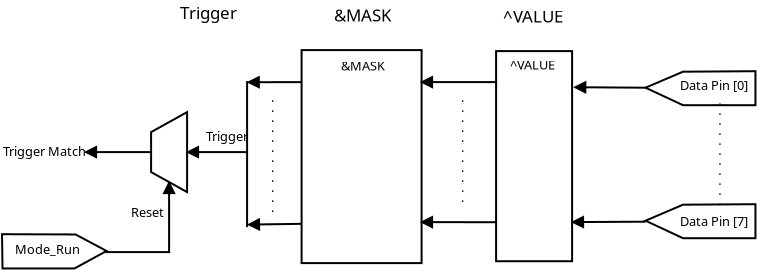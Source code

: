 <?xml version="1.0" encoding="UTF-8"?>
<dia:diagram xmlns:dia="http://www.lysator.liu.se/~alla/dia/">
  <dia:layer name="Background" visible="true" active="true">
    <dia:object type="Standard - Box" version="0" id="O0">
      <dia:attribute name="obj_pos">
        <dia:point val="21.025,10.4"/>
      </dia:attribute>
      <dia:attribute name="obj_bb">
        <dia:rectangle val="20.975,10.35;27.075,21.1"/>
      </dia:attribute>
      <dia:attribute name="elem_corner">
        <dia:point val="21.025,10.4"/>
      </dia:attribute>
      <dia:attribute name="elem_width">
        <dia:real val="6"/>
      </dia:attribute>
      <dia:attribute name="elem_height">
        <dia:real val="10.65"/>
      </dia:attribute>
      <dia:attribute name="show_background">
        <dia:boolean val="true"/>
      </dia:attribute>
    </dia:object>
    <dia:object type="Standard - Box" version="0" id="O1">
      <dia:attribute name="obj_pos">
        <dia:point val="30.75,10.45"/>
      </dia:attribute>
      <dia:attribute name="obj_bb">
        <dia:rectangle val="30.7,10.4;34.6,21.006"/>
      </dia:attribute>
      <dia:attribute name="elem_corner">
        <dia:point val="30.75,10.45"/>
      </dia:attribute>
      <dia:attribute name="elem_width">
        <dia:real val="3.8"/>
      </dia:attribute>
      <dia:attribute name="elem_height">
        <dia:real val="10.506"/>
      </dia:attribute>
      <dia:attribute name="show_background">
        <dia:boolean val="true"/>
      </dia:attribute>
    </dia:object>
    <dia:object type="Standard - Polygon" version="0" id="O2">
      <dia:attribute name="obj_pos">
        <dia:point val="13.5,14.5"/>
      </dia:attribute>
      <dia:attribute name="obj_bb">
        <dia:rectangle val="13.45,13.415;15.35,17.585"/>
      </dia:attribute>
      <dia:attribute name="poly_points">
        <dia:point val="13.5,14.5"/>
        <dia:point val="15.3,13.5"/>
        <dia:point val="15.3,17.5"/>
        <dia:point val="13.5,16.5"/>
      </dia:attribute>
      <dia:attribute name="line_width">
        <dia:real val="0.1"/>
      </dia:attribute>
      <dia:attribute name="show_background">
        <dia:boolean val="true"/>
      </dia:attribute>
    </dia:object>
    <dia:object type="Standard - Text" version="1" id="O3">
      <dia:attribute name="obj_pos">
        <dia:point val="23,11.425"/>
      </dia:attribute>
      <dia:attribute name="obj_bb">
        <dia:rectangle val="23,10.785;25.045,11.557"/>
      </dia:attribute>
      <dia:attribute name="text">
        <dia:composite type="text">
          <dia:attribute name="string">
            <dia:string>#&amp;MASK#</dia:string>
          </dia:attribute>
          <dia:attribute name="font">
            <dia:font family="sans" style="0" name="Helvetica"/>
          </dia:attribute>
          <dia:attribute name="height">
            <dia:real val="0.8"/>
          </dia:attribute>
          <dia:attribute name="pos">
            <dia:point val="23,11.425"/>
          </dia:attribute>
          <dia:attribute name="color">
            <dia:color val="#000000"/>
          </dia:attribute>
          <dia:attribute name="alignment">
            <dia:enum val="0"/>
          </dia:attribute>
        </dia:composite>
      </dia:attribute>
      <dia:attribute name="valign">
        <dia:enum val="3"/>
      </dia:attribute>
    </dia:object>
    <dia:object type="Standard - Text" version="1" id="O4">
      <dia:attribute name="obj_pos">
        <dia:point val="31.45,11.375"/>
      </dia:attribute>
      <dia:attribute name="obj_bb">
        <dia:rectangle val="31.45,10.735;33.78,11.508"/>
      </dia:attribute>
      <dia:attribute name="text">
        <dia:composite type="text">
          <dia:attribute name="string">
            <dia:string>#^VALUE#</dia:string>
          </dia:attribute>
          <dia:attribute name="font">
            <dia:font family="sans" style="0" name="Helvetica"/>
          </dia:attribute>
          <dia:attribute name="height">
            <dia:real val="0.8"/>
          </dia:attribute>
          <dia:attribute name="pos">
            <dia:point val="31.45,11.375"/>
          </dia:attribute>
          <dia:attribute name="color">
            <dia:color val="#000000"/>
          </dia:attribute>
          <dia:attribute name="alignment">
            <dia:enum val="0"/>
          </dia:attribute>
        </dia:composite>
      </dia:attribute>
      <dia:attribute name="valign">
        <dia:enum val="3"/>
      </dia:attribute>
    </dia:object>
    <dia:object type="Standard - Text" version="1" id="O5">
      <dia:attribute name="obj_pos">
        <dia:point val="31.095,9.02"/>
      </dia:attribute>
      <dia:attribute name="obj_bb">
        <dia:rectangle val="31.095,8.172;34.178,9.195"/>
      </dia:attribute>
      <dia:attribute name="text">
        <dia:composite type="text">
          <dia:attribute name="string">
            <dia:string>#^VALUE#</dia:string>
          </dia:attribute>
          <dia:attribute name="font">
            <dia:font family="sans" style="0" name="Helvetica"/>
          </dia:attribute>
          <dia:attribute name="height">
            <dia:real val="1.058"/>
          </dia:attribute>
          <dia:attribute name="pos">
            <dia:point val="31.095,9.02"/>
          </dia:attribute>
          <dia:attribute name="color">
            <dia:color val="#000000"/>
          </dia:attribute>
          <dia:attribute name="alignment">
            <dia:enum val="0"/>
          </dia:attribute>
        </dia:composite>
      </dia:attribute>
      <dia:attribute name="valign">
        <dia:enum val="3"/>
      </dia:attribute>
    </dia:object>
    <dia:object type="Standard - Text" version="1" id="O6">
      <dia:attribute name="obj_pos">
        <dia:point val="22.645,8.97"/>
      </dia:attribute>
      <dia:attribute name="obj_bb">
        <dia:rectangle val="22.645,8.123;25.345,9.145"/>
      </dia:attribute>
      <dia:attribute name="text">
        <dia:composite type="text">
          <dia:attribute name="string">
            <dia:string>#&amp;MASK#</dia:string>
          </dia:attribute>
          <dia:attribute name="font">
            <dia:font family="sans" style="0" name="Helvetica"/>
          </dia:attribute>
          <dia:attribute name="height">
            <dia:real val="1.058"/>
          </dia:attribute>
          <dia:attribute name="pos">
            <dia:point val="22.645,8.97"/>
          </dia:attribute>
          <dia:attribute name="color">
            <dia:color val="#000000"/>
          </dia:attribute>
          <dia:attribute name="alignment">
            <dia:enum val="0"/>
          </dia:attribute>
        </dia:composite>
      </dia:attribute>
      <dia:attribute name="valign">
        <dia:enum val="3"/>
      </dia:attribute>
    </dia:object>
    <dia:group>
      <dia:object type="Standard - Polygon" version="0" id="O7">
        <dia:attribute name="obj_pos">
          <dia:point val="43.718,18.105"/>
        </dia:attribute>
        <dia:attribute name="obj_bb">
          <dia:rectangle val="38.095,18.055;43.768,19.855"/>
        </dia:attribute>
        <dia:attribute name="poly_points">
          <dia:point val="43.718,18.105"/>
          <dia:point val="40.093,18.13"/>
          <dia:point val="38.218,18.93"/>
          <dia:point val="40.093,19.805"/>
          <dia:point val="43.718,19.805"/>
        </dia:attribute>
        <dia:attribute name="show_background">
          <dia:boolean val="true"/>
        </dia:attribute>
      </dia:object>
      <dia:object type="Standard - Text" version="1" id="O8">
        <dia:attribute name="obj_pos">
          <dia:point val="39.945,19.195"/>
        </dia:attribute>
        <dia:attribute name="obj_bb">
          <dia:rectangle val="39.945,18.555;43.362,19.328"/>
        </dia:attribute>
        <dia:attribute name="text">
          <dia:composite type="text">
            <dia:attribute name="string">
              <dia:string>#Data Pin [7]#</dia:string>
            </dia:attribute>
            <dia:attribute name="font">
              <dia:font family="sans" style="0" name="Helvetica"/>
            </dia:attribute>
            <dia:attribute name="height">
              <dia:real val="0.8"/>
            </dia:attribute>
            <dia:attribute name="pos">
              <dia:point val="39.945,19.195"/>
            </dia:attribute>
            <dia:attribute name="color">
              <dia:color val="#000000"/>
            </dia:attribute>
            <dia:attribute name="alignment">
              <dia:enum val="0"/>
            </dia:attribute>
          </dia:composite>
        </dia:attribute>
        <dia:attribute name="valign">
          <dia:enum val="3"/>
        </dia:attribute>
      </dia:object>
    </dia:group>
    <dia:group>
      <dia:object type="Standard - Polygon" version="0" id="O9">
        <dia:attribute name="obj_pos">
          <dia:point val="43.718,11.455"/>
        </dia:attribute>
        <dia:attribute name="obj_bb">
          <dia:rectangle val="38.095,11.405;43.768,13.205"/>
        </dia:attribute>
        <dia:attribute name="poly_points">
          <dia:point val="43.718,11.455"/>
          <dia:point val="40.093,11.48"/>
          <dia:point val="38.218,12.28"/>
          <dia:point val="40.093,13.155"/>
          <dia:point val="43.718,13.155"/>
        </dia:attribute>
        <dia:attribute name="show_background">
          <dia:boolean val="true"/>
        </dia:attribute>
      </dia:object>
      <dia:object type="Standard - Text" version="1" id="O10">
        <dia:attribute name="obj_pos">
          <dia:point val="39.95,12.4"/>
        </dia:attribute>
        <dia:attribute name="obj_bb">
          <dia:rectangle val="39.95,11.76;43.367,12.533"/>
        </dia:attribute>
        <dia:attribute name="text">
          <dia:composite type="text">
            <dia:attribute name="string">
              <dia:string>#Data Pin [0]#</dia:string>
            </dia:attribute>
            <dia:attribute name="font">
              <dia:font family="sans" style="0" name="Helvetica"/>
            </dia:attribute>
            <dia:attribute name="height">
              <dia:real val="0.8"/>
            </dia:attribute>
            <dia:attribute name="pos">
              <dia:point val="39.95,12.4"/>
            </dia:attribute>
            <dia:attribute name="color">
              <dia:color val="#000000"/>
            </dia:attribute>
            <dia:attribute name="alignment">
              <dia:enum val="0"/>
            </dia:attribute>
          </dia:composite>
        </dia:attribute>
        <dia:attribute name="valign">
          <dia:enum val="3"/>
        </dia:attribute>
      </dia:object>
    </dia:group>
    <dia:group>
      <dia:object type="Standard - Polygon" version="0" id="O11">
        <dia:attribute name="obj_pos">
          <dia:point val="6.046,19.605"/>
        </dia:attribute>
        <dia:attribute name="obj_bb">
          <dia:rectangle val="5.995,19.555;11.376,21.368"/>
        </dia:attribute>
        <dia:attribute name="poly_points">
          <dia:point val="6.046,19.605"/>
          <dia:point val="9.721,19.618"/>
          <dia:point val="11.271,20.443"/>
          <dia:point val="9.671,21.318"/>
          <dia:point val="6.071,21.318"/>
        </dia:attribute>
        <dia:attribute name="show_background">
          <dia:boolean val="true"/>
        </dia:attribute>
      </dia:object>
      <dia:object type="Standard - Text" version="1" id="O12">
        <dia:attribute name="obj_pos">
          <dia:point val="6.7,20.6"/>
        </dia:attribute>
        <dia:attribute name="obj_bb">
          <dia:rectangle val="6.7,19.96;9.695,20.733"/>
        </dia:attribute>
        <dia:attribute name="text">
          <dia:composite type="text">
            <dia:attribute name="string">
              <dia:string>#Mode_Run#</dia:string>
            </dia:attribute>
            <dia:attribute name="font">
              <dia:font family="sans" style="0" name="Helvetica"/>
            </dia:attribute>
            <dia:attribute name="height">
              <dia:real val="0.8"/>
            </dia:attribute>
            <dia:attribute name="pos">
              <dia:point val="6.7,20.6"/>
            </dia:attribute>
            <dia:attribute name="color">
              <dia:color val="#000000"/>
            </dia:attribute>
            <dia:attribute name="alignment">
              <dia:enum val="0"/>
            </dia:attribute>
          </dia:composite>
        </dia:attribute>
        <dia:attribute name="valign">
          <dia:enum val="3"/>
        </dia:attribute>
      </dia:object>
    </dia:group>
    <dia:object type="Standard - ZigZagLine" version="1" id="O13">
      <dia:attribute name="obj_pos">
        <dia:point val="11.271,20.443"/>
      </dia:attribute>
      <dia:attribute name="obj_bb">
        <dia:rectangle val="11.221,16.888;14.731,20.55"/>
      </dia:attribute>
      <dia:attribute name="orth_points">
        <dia:point val="11.271,20.443"/>
        <dia:point val="11.271,20.5"/>
        <dia:point val="14.4,20.5"/>
        <dia:point val="14.4,17"/>
      </dia:attribute>
      <dia:attribute name="orth_orient">
        <dia:enum val="1"/>
        <dia:enum val="0"/>
        <dia:enum val="1"/>
      </dia:attribute>
      <dia:attribute name="autorouting">
        <dia:boolean val="false"/>
      </dia:attribute>
      <dia:attribute name="end_arrow">
        <dia:enum val="3"/>
      </dia:attribute>
      <dia:attribute name="end_arrow_length">
        <dia:real val="0.5"/>
      </dia:attribute>
      <dia:attribute name="end_arrow_width">
        <dia:real val="0.5"/>
      </dia:attribute>
      <dia:connections>
        <dia:connection handle="0" to="O11" connection="4"/>
        <dia:connection handle="1" to="O2" connection="5"/>
      </dia:connections>
    </dia:object>
    <dia:object type="Standard - Text" version="1" id="O14">
      <dia:attribute name="obj_pos">
        <dia:point val="6.1,15.7"/>
      </dia:attribute>
      <dia:attribute name="obj_bb">
        <dia:rectangle val="6.1,15.06;10.025,15.832"/>
      </dia:attribute>
      <dia:attribute name="text">
        <dia:composite type="text">
          <dia:attribute name="string">
            <dia:string>#Trigger Match#</dia:string>
          </dia:attribute>
          <dia:attribute name="font">
            <dia:font family="sans" style="0" name="Helvetica"/>
          </dia:attribute>
          <dia:attribute name="height">
            <dia:real val="0.8"/>
          </dia:attribute>
          <dia:attribute name="pos">
            <dia:point val="6.1,15.7"/>
          </dia:attribute>
          <dia:attribute name="color">
            <dia:color val="#000000"/>
          </dia:attribute>
          <dia:attribute name="alignment">
            <dia:enum val="0"/>
          </dia:attribute>
        </dia:composite>
      </dia:attribute>
      <dia:attribute name="valign">
        <dia:enum val="3"/>
      </dia:attribute>
    </dia:object>
    <dia:object type="Standard - Line" version="0" id="O15">
      <dia:attribute name="obj_pos">
        <dia:point val="13.5,15.5"/>
      </dia:attribute>
      <dia:attribute name="obj_bb">
        <dia:rectangle val="10.088,15.169;13.55,15.831"/>
      </dia:attribute>
      <dia:attribute name="conn_endpoints">
        <dia:point val="13.5,15.5"/>
        <dia:point val="10.2,15.5"/>
      </dia:attribute>
      <dia:attribute name="numcp">
        <dia:int val="1"/>
      </dia:attribute>
      <dia:attribute name="end_arrow">
        <dia:enum val="3"/>
      </dia:attribute>
      <dia:attribute name="end_arrow_length">
        <dia:real val="0.5"/>
      </dia:attribute>
      <dia:attribute name="end_arrow_width">
        <dia:real val="0.5"/>
      </dia:attribute>
      <dia:connections>
        <dia:connection handle="0" to="O2" connection="7"/>
      </dia:connections>
    </dia:object>
    <dia:object type="Standard - Line" version="0" id="O16">
      <dia:attribute name="obj_pos">
        <dia:point val="18.3,15.5"/>
      </dia:attribute>
      <dia:attribute name="obj_bb">
        <dia:rectangle val="15.188,15.169;18.35,15.831"/>
      </dia:attribute>
      <dia:attribute name="conn_endpoints">
        <dia:point val="18.3,15.5"/>
        <dia:point val="15.3,15.5"/>
      </dia:attribute>
      <dia:attribute name="numcp">
        <dia:int val="1"/>
      </dia:attribute>
      <dia:attribute name="end_arrow">
        <dia:enum val="3"/>
      </dia:attribute>
      <dia:attribute name="end_arrow_length">
        <dia:real val="0.5"/>
      </dia:attribute>
      <dia:attribute name="end_arrow_width">
        <dia:real val="0.5"/>
      </dia:attribute>
      <dia:connections>
        <dia:connection handle="1" to="O2" connection="3"/>
      </dia:connections>
    </dia:object>
    <dia:object type="Standard - Text" version="1" id="O17">
      <dia:attribute name="obj_pos">
        <dia:point val="16.25,14.95"/>
      </dia:attribute>
      <dia:attribute name="obj_bb">
        <dia:rectangle val="16.25,14.31;18.28,15.082"/>
      </dia:attribute>
      <dia:attribute name="text">
        <dia:composite type="text">
          <dia:attribute name="string">
            <dia:string>#Trigger#</dia:string>
          </dia:attribute>
          <dia:attribute name="font">
            <dia:font family="sans" style="0" name="Helvetica"/>
          </dia:attribute>
          <dia:attribute name="height">
            <dia:real val="0.8"/>
          </dia:attribute>
          <dia:attribute name="pos">
            <dia:point val="16.25,14.95"/>
          </dia:attribute>
          <dia:attribute name="color">
            <dia:color val="#000000"/>
          </dia:attribute>
          <dia:attribute name="alignment">
            <dia:enum val="0"/>
          </dia:attribute>
        </dia:composite>
      </dia:attribute>
      <dia:attribute name="valign">
        <dia:enum val="3"/>
      </dia:attribute>
    </dia:object>
    <dia:object type="Standard - Text" version="1" id="O18">
      <dia:attribute name="obj_pos">
        <dia:point val="12.5,18.75"/>
      </dia:attribute>
      <dia:attribute name="obj_bb">
        <dia:rectangle val="12.5,18.11;14.072,18.883"/>
      </dia:attribute>
      <dia:attribute name="text">
        <dia:composite type="text">
          <dia:attribute name="string">
            <dia:string>#Reset#</dia:string>
          </dia:attribute>
          <dia:attribute name="font">
            <dia:font family="sans" style="0" name="Helvetica"/>
          </dia:attribute>
          <dia:attribute name="height">
            <dia:real val="0.8"/>
          </dia:attribute>
          <dia:attribute name="pos">
            <dia:point val="12.5,18.75"/>
          </dia:attribute>
          <dia:attribute name="color">
            <dia:color val="#000000"/>
          </dia:attribute>
          <dia:attribute name="alignment">
            <dia:enum val="0"/>
          </dia:attribute>
        </dia:composite>
      </dia:attribute>
      <dia:attribute name="valign">
        <dia:enum val="3"/>
      </dia:attribute>
    </dia:object>
    <dia:object type="Standard - Text" version="1" id="O19">
      <dia:attribute name="obj_pos">
        <dia:point val="14.95,8.85"/>
      </dia:attribute>
      <dia:attribute name="obj_bb">
        <dia:rectangle val="14.95,8.002;17.628,9.025"/>
      </dia:attribute>
      <dia:attribute name="text">
        <dia:composite type="text">
          <dia:attribute name="string">
            <dia:string>#Trigger#</dia:string>
          </dia:attribute>
          <dia:attribute name="font">
            <dia:font family="sans" style="0" name="Helvetica"/>
          </dia:attribute>
          <dia:attribute name="height">
            <dia:real val="1.058"/>
          </dia:attribute>
          <dia:attribute name="pos">
            <dia:point val="14.95,8.85"/>
          </dia:attribute>
          <dia:attribute name="color">
            <dia:color val="#000000"/>
          </dia:attribute>
          <dia:attribute name="alignment">
            <dia:enum val="0"/>
          </dia:attribute>
        </dia:composite>
      </dia:attribute>
      <dia:attribute name="valign">
        <dia:enum val="3"/>
      </dia:attribute>
    </dia:object>
    <dia:object type="Standard - Line" version="0" id="O20">
      <dia:attribute name="obj_pos">
        <dia:point val="21.021,19.086"/>
      </dia:attribute>
      <dia:attribute name="obj_bb">
        <dia:rectangle val="18.238,18.786;21.071,19.448"/>
      </dia:attribute>
      <dia:attribute name="conn_endpoints">
        <dia:point val="21.021,19.086"/>
        <dia:point val="18.35,19.125"/>
      </dia:attribute>
      <dia:attribute name="numcp">
        <dia:int val="1"/>
      </dia:attribute>
      <dia:attribute name="end_arrow">
        <dia:enum val="3"/>
      </dia:attribute>
      <dia:attribute name="end_arrow_length">
        <dia:real val="0.5"/>
      </dia:attribute>
      <dia:attribute name="end_arrow_width">
        <dia:real val="0.5"/>
      </dia:attribute>
    </dia:object>
    <dia:object type="Standard - Line" version="0" id="O21">
      <dia:attribute name="obj_pos">
        <dia:point val="21,12"/>
      </dia:attribute>
      <dia:attribute name="obj_bb">
        <dia:rectangle val="18.225,11.674;21.05,12.336"/>
      </dia:attribute>
      <dia:attribute name="conn_endpoints">
        <dia:point val="21,12"/>
        <dia:point val="18.337,12.006"/>
      </dia:attribute>
      <dia:attribute name="numcp">
        <dia:int val="1"/>
      </dia:attribute>
      <dia:attribute name="end_arrow">
        <dia:enum val="3"/>
      </dia:attribute>
      <dia:attribute name="end_arrow_length">
        <dia:real val="0.5"/>
      </dia:attribute>
      <dia:attribute name="end_arrow_width">
        <dia:real val="0.5"/>
      </dia:attribute>
    </dia:object>
    <dia:object type="Standard - Line" version="0" id="O22">
      <dia:attribute name="obj_pos">
        <dia:point val="18.3,11.95"/>
      </dia:attribute>
      <dia:attribute name="obj_bb">
        <dia:rectangle val="18.25,11.9;18.35,19.3"/>
      </dia:attribute>
      <dia:attribute name="conn_endpoints">
        <dia:point val="18.3,11.95"/>
        <dia:point val="18.3,19.25"/>
      </dia:attribute>
      <dia:attribute name="numcp">
        <dia:int val="1"/>
      </dia:attribute>
    </dia:object>
    <dia:object type="Standard - Line" version="0" id="O23">
      <dia:attribute name="obj_pos">
        <dia:point val="30.8,12"/>
      </dia:attribute>
      <dia:attribute name="obj_bb">
        <dia:rectangle val="26.888,11.669;30.85,12.331"/>
      </dia:attribute>
      <dia:attribute name="conn_endpoints">
        <dia:point val="30.8,12"/>
        <dia:point val="27,12"/>
      </dia:attribute>
      <dia:attribute name="numcp">
        <dia:int val="1"/>
      </dia:attribute>
      <dia:attribute name="end_arrow">
        <dia:enum val="3"/>
      </dia:attribute>
      <dia:attribute name="end_arrow_length">
        <dia:real val="0.5"/>
      </dia:attribute>
      <dia:attribute name="end_arrow_width">
        <dia:real val="0.5"/>
      </dia:attribute>
    </dia:object>
    <dia:object type="Standard - Line" version="0" id="O24">
      <dia:attribute name="obj_pos">
        <dia:point val="30.737,19.006"/>
      </dia:attribute>
      <dia:attribute name="obj_bb">
        <dia:rectangle val="26.888,18.67;30.787,19.332"/>
      </dia:attribute>
      <dia:attribute name="conn_endpoints">
        <dia:point val="30.737,19.006"/>
        <dia:point val="27,19"/>
      </dia:attribute>
      <dia:attribute name="numcp">
        <dia:int val="1"/>
      </dia:attribute>
      <dia:attribute name="end_arrow">
        <dia:enum val="3"/>
      </dia:attribute>
      <dia:attribute name="end_arrow_length">
        <dia:real val="0.5"/>
      </dia:attribute>
      <dia:attribute name="end_arrow_width">
        <dia:real val="0.5"/>
      </dia:attribute>
    </dia:object>
    <dia:object type="Standard - Line" version="0" id="O25">
      <dia:attribute name="obj_pos">
        <dia:point val="38.218,12.28"/>
      </dia:attribute>
      <dia:attribute name="obj_bb">
        <dia:rectangle val="34.55,11.929;38.268,12.591"/>
      </dia:attribute>
      <dia:attribute name="conn_endpoints">
        <dia:point val="38.218,12.28"/>
        <dia:point val="34.662,12.256"/>
      </dia:attribute>
      <dia:attribute name="numcp">
        <dia:int val="1"/>
      </dia:attribute>
      <dia:attribute name="end_arrow">
        <dia:enum val="3"/>
      </dia:attribute>
      <dia:attribute name="end_arrow_length">
        <dia:real val="0.5"/>
      </dia:attribute>
      <dia:attribute name="end_arrow_width">
        <dia:real val="0.5"/>
      </dia:attribute>
      <dia:connections>
        <dia:connection handle="0" to="O9" connection="4"/>
      </dia:connections>
    </dia:object>
    <dia:object type="Standard - Line" version="0" id="O26">
      <dia:attribute name="obj_pos">
        <dia:point val="38.218,18.98"/>
      </dia:attribute>
      <dia:attribute name="obj_bb">
        <dia:rectangle val="34.438,18.666;38.268,19.328"/>
      </dia:attribute>
      <dia:attribute name="conn_endpoints">
        <dia:point val="38.218,18.98"/>
        <dia:point val="34.55,19"/>
      </dia:attribute>
      <dia:attribute name="numcp">
        <dia:int val="1"/>
      </dia:attribute>
      <dia:attribute name="end_arrow">
        <dia:enum val="3"/>
      </dia:attribute>
      <dia:attribute name="end_arrow_length">
        <dia:real val="0.5"/>
      </dia:attribute>
      <dia:attribute name="end_arrow_width">
        <dia:real val="0.5"/>
      </dia:attribute>
    </dia:object>
    <dia:object type="Standard - Text" version="1" id="O27">
      <dia:attribute name="obj_pos">
        <dia:point val="19.5,13"/>
      </dia:attribute>
      <dia:attribute name="obj_bb">
        <dia:rectangle val="19.5,12.36;19.695,13.932"/>
      </dia:attribute>
      <dia:attribute name="text">
        <dia:composite type="text">
          <dia:attribute name="string">
            <dia:string>#.
#</dia:string>
          </dia:attribute>
          <dia:attribute name="font">
            <dia:font family="sans" style="0" name="Helvetica"/>
          </dia:attribute>
          <dia:attribute name="height">
            <dia:real val="0.8"/>
          </dia:attribute>
          <dia:attribute name="pos">
            <dia:point val="19.5,13"/>
          </dia:attribute>
          <dia:attribute name="color">
            <dia:color val="#000000"/>
          </dia:attribute>
          <dia:attribute name="alignment">
            <dia:enum val="0"/>
          </dia:attribute>
        </dia:composite>
      </dia:attribute>
      <dia:attribute name="valign">
        <dia:enum val="3"/>
      </dia:attribute>
    </dia:object>
    <dia:group>
      <dia:object type="Standard - Text" version="1" id="O28">
        <dia:attribute name="obj_pos">
          <dia:point val="19.5,13.5"/>
        </dia:attribute>
        <dia:attribute name="obj_bb">
          <dia:rectangle val="19.5,12.86;19.695,13.633"/>
        </dia:attribute>
        <dia:attribute name="text">
          <dia:composite type="text">
            <dia:attribute name="string">
              <dia:string>#.#</dia:string>
            </dia:attribute>
            <dia:attribute name="font">
              <dia:font family="sans" style="0" name="Helvetica"/>
            </dia:attribute>
            <dia:attribute name="height">
              <dia:real val="0.8"/>
            </dia:attribute>
            <dia:attribute name="pos">
              <dia:point val="19.5,13.5"/>
            </dia:attribute>
            <dia:attribute name="color">
              <dia:color val="#000000"/>
            </dia:attribute>
            <dia:attribute name="alignment">
              <dia:enum val="0"/>
            </dia:attribute>
          </dia:composite>
        </dia:attribute>
        <dia:attribute name="valign">
          <dia:enum val="3"/>
        </dia:attribute>
      </dia:object>
      <dia:object type="Standard - Text" version="1" id="O29">
        <dia:attribute name="obj_pos">
          <dia:point val="19.5,15"/>
        </dia:attribute>
        <dia:attribute name="obj_bb">
          <dia:rectangle val="19.5,14.36;19.695,15.932"/>
        </dia:attribute>
        <dia:attribute name="text">
          <dia:composite type="text">
            <dia:attribute name="string">
              <dia:string>#.
#</dia:string>
            </dia:attribute>
            <dia:attribute name="font">
              <dia:font family="sans" style="0" name="Helvetica"/>
            </dia:attribute>
            <dia:attribute name="height">
              <dia:real val="0.8"/>
            </dia:attribute>
            <dia:attribute name="pos">
              <dia:point val="19.5,15"/>
            </dia:attribute>
            <dia:attribute name="color">
              <dia:color val="#000000"/>
            </dia:attribute>
            <dia:attribute name="alignment">
              <dia:enum val="0"/>
            </dia:attribute>
          </dia:composite>
        </dia:attribute>
        <dia:attribute name="valign">
          <dia:enum val="3"/>
        </dia:attribute>
      </dia:object>
      <dia:object type="Standard - Text" version="1" id="O30">
        <dia:attribute name="obj_pos">
          <dia:point val="19.5,14"/>
        </dia:attribute>
        <dia:attribute name="obj_bb">
          <dia:rectangle val="19.5,13.36;19.695,14.932"/>
        </dia:attribute>
        <dia:attribute name="text">
          <dia:composite type="text">
            <dia:attribute name="string">
              <dia:string>#.
#</dia:string>
            </dia:attribute>
            <dia:attribute name="font">
              <dia:font family="sans" style="0" name="Helvetica"/>
            </dia:attribute>
            <dia:attribute name="height">
              <dia:real val="0.8"/>
            </dia:attribute>
            <dia:attribute name="pos">
              <dia:point val="19.5,14"/>
            </dia:attribute>
            <dia:attribute name="color">
              <dia:color val="#000000"/>
            </dia:attribute>
            <dia:attribute name="alignment">
              <dia:enum val="0"/>
            </dia:attribute>
          </dia:composite>
        </dia:attribute>
        <dia:attribute name="valign">
          <dia:enum val="3"/>
        </dia:attribute>
      </dia:object>
      <dia:object type="Standard - Text" version="1" id="O31">
        <dia:attribute name="obj_pos">
          <dia:point val="19.5,15.5"/>
        </dia:attribute>
        <dia:attribute name="obj_bb">
          <dia:rectangle val="19.5,14.86;19.695,15.633"/>
        </dia:attribute>
        <dia:attribute name="text">
          <dia:composite type="text">
            <dia:attribute name="string">
              <dia:string>#.#</dia:string>
            </dia:attribute>
            <dia:attribute name="font">
              <dia:font family="sans" style="0" name="Helvetica"/>
            </dia:attribute>
            <dia:attribute name="height">
              <dia:real val="0.8"/>
            </dia:attribute>
            <dia:attribute name="pos">
              <dia:point val="19.5,15.5"/>
            </dia:attribute>
            <dia:attribute name="color">
              <dia:color val="#000000"/>
            </dia:attribute>
            <dia:attribute name="alignment">
              <dia:enum val="0"/>
            </dia:attribute>
          </dia:composite>
        </dia:attribute>
        <dia:attribute name="valign">
          <dia:enum val="3"/>
        </dia:attribute>
      </dia:object>
      <dia:object type="Standard - Text" version="1" id="O32">
        <dia:attribute name="obj_pos">
          <dia:point val="19.5,16"/>
        </dia:attribute>
        <dia:attribute name="obj_bb">
          <dia:rectangle val="19.5,15.36;19.695,16.933"/>
        </dia:attribute>
        <dia:attribute name="text">
          <dia:composite type="text">
            <dia:attribute name="string">
              <dia:string>#.
#</dia:string>
            </dia:attribute>
            <dia:attribute name="font">
              <dia:font family="sans" style="0" name="Helvetica"/>
            </dia:attribute>
            <dia:attribute name="height">
              <dia:real val="0.8"/>
            </dia:attribute>
            <dia:attribute name="pos">
              <dia:point val="19.5,16"/>
            </dia:attribute>
            <dia:attribute name="color">
              <dia:color val="#000000"/>
            </dia:attribute>
            <dia:attribute name="alignment">
              <dia:enum val="0"/>
            </dia:attribute>
          </dia:composite>
        </dia:attribute>
        <dia:attribute name="valign">
          <dia:enum val="3"/>
        </dia:attribute>
      </dia:object>
      <dia:object type="Standard - Text" version="1" id="O33">
        <dia:attribute name="obj_pos">
          <dia:point val="19.5,14.5"/>
        </dia:attribute>
        <dia:attribute name="obj_bb">
          <dia:rectangle val="19.5,13.86;19.695,15.432"/>
        </dia:attribute>
        <dia:attribute name="text">
          <dia:composite type="text">
            <dia:attribute name="string">
              <dia:string>#.
#</dia:string>
            </dia:attribute>
            <dia:attribute name="font">
              <dia:font family="sans" style="0" name="Helvetica"/>
            </dia:attribute>
            <dia:attribute name="height">
              <dia:real val="0.8"/>
            </dia:attribute>
            <dia:attribute name="pos">
              <dia:point val="19.5,14.5"/>
            </dia:attribute>
            <dia:attribute name="color">
              <dia:color val="#000000"/>
            </dia:attribute>
            <dia:attribute name="alignment">
              <dia:enum val="0"/>
            </dia:attribute>
          </dia:composite>
        </dia:attribute>
        <dia:attribute name="valign">
          <dia:enum val="3"/>
        </dia:attribute>
      </dia:object>
      <dia:object type="Standard - Text" version="1" id="O34">
        <dia:attribute name="obj_pos">
          <dia:point val="19.5,16.5"/>
        </dia:attribute>
        <dia:attribute name="obj_bb">
          <dia:rectangle val="19.5,15.86;19.695,16.633"/>
        </dia:attribute>
        <dia:attribute name="text">
          <dia:composite type="text">
            <dia:attribute name="string">
              <dia:string>#.#</dia:string>
            </dia:attribute>
            <dia:attribute name="font">
              <dia:font family="sans" style="0" name="Helvetica"/>
            </dia:attribute>
            <dia:attribute name="height">
              <dia:real val="0.8"/>
            </dia:attribute>
            <dia:attribute name="pos">
              <dia:point val="19.5,16.5"/>
            </dia:attribute>
            <dia:attribute name="color">
              <dia:color val="#000000"/>
            </dia:attribute>
            <dia:attribute name="alignment">
              <dia:enum val="0"/>
            </dia:attribute>
          </dia:composite>
        </dia:attribute>
        <dia:attribute name="valign">
          <dia:enum val="3"/>
        </dia:attribute>
      </dia:object>
      <dia:object type="Standard - Text" version="1" id="O35">
        <dia:attribute name="obj_pos">
          <dia:point val="19.5,18"/>
        </dia:attribute>
        <dia:attribute name="obj_bb">
          <dia:rectangle val="19.5,17.36;19.695,18.933"/>
        </dia:attribute>
        <dia:attribute name="text">
          <dia:composite type="text">
            <dia:attribute name="string">
              <dia:string>#.
#</dia:string>
            </dia:attribute>
            <dia:attribute name="font">
              <dia:font family="sans" style="0" name="Helvetica"/>
            </dia:attribute>
            <dia:attribute name="height">
              <dia:real val="0.8"/>
            </dia:attribute>
            <dia:attribute name="pos">
              <dia:point val="19.5,18"/>
            </dia:attribute>
            <dia:attribute name="color">
              <dia:color val="#000000"/>
            </dia:attribute>
            <dia:attribute name="alignment">
              <dia:enum val="0"/>
            </dia:attribute>
          </dia:composite>
        </dia:attribute>
        <dia:attribute name="valign">
          <dia:enum val="3"/>
        </dia:attribute>
      </dia:object>
      <dia:object type="Standard - Text" version="1" id="O36">
        <dia:attribute name="obj_pos">
          <dia:point val="19.5,17"/>
        </dia:attribute>
        <dia:attribute name="obj_bb">
          <dia:rectangle val="19.5,16.36;19.695,17.933"/>
        </dia:attribute>
        <dia:attribute name="text">
          <dia:composite type="text">
            <dia:attribute name="string">
              <dia:string>#.
#</dia:string>
            </dia:attribute>
            <dia:attribute name="font">
              <dia:font family="sans" style="0" name="Helvetica"/>
            </dia:attribute>
            <dia:attribute name="height">
              <dia:real val="0.8"/>
            </dia:attribute>
            <dia:attribute name="pos">
              <dia:point val="19.5,17"/>
            </dia:attribute>
            <dia:attribute name="color">
              <dia:color val="#000000"/>
            </dia:attribute>
            <dia:attribute name="alignment">
              <dia:enum val="0"/>
            </dia:attribute>
          </dia:composite>
        </dia:attribute>
        <dia:attribute name="valign">
          <dia:enum val="3"/>
        </dia:attribute>
      </dia:object>
      <dia:object type="Standard - Text" version="1" id="O37">
        <dia:attribute name="obj_pos">
          <dia:point val="19.5,18.5"/>
        </dia:attribute>
        <dia:attribute name="obj_bb">
          <dia:rectangle val="19.5,17.86;19.695,18.633"/>
        </dia:attribute>
        <dia:attribute name="text">
          <dia:composite type="text">
            <dia:attribute name="string">
              <dia:string>#.#</dia:string>
            </dia:attribute>
            <dia:attribute name="font">
              <dia:font family="sans" style="0" name="Helvetica"/>
            </dia:attribute>
            <dia:attribute name="height">
              <dia:real val="0.8"/>
            </dia:attribute>
            <dia:attribute name="pos">
              <dia:point val="19.5,18.5"/>
            </dia:attribute>
            <dia:attribute name="color">
              <dia:color val="#000000"/>
            </dia:attribute>
            <dia:attribute name="alignment">
              <dia:enum val="0"/>
            </dia:attribute>
          </dia:composite>
        </dia:attribute>
        <dia:attribute name="valign">
          <dia:enum val="3"/>
        </dia:attribute>
      </dia:object>
      <dia:object type="Standard - Text" version="1" id="O38">
        <dia:attribute name="obj_pos">
          <dia:point val="19.5,17.5"/>
        </dia:attribute>
        <dia:attribute name="obj_bb">
          <dia:rectangle val="19.5,16.86;19.695,18.433"/>
        </dia:attribute>
        <dia:attribute name="text">
          <dia:composite type="text">
            <dia:attribute name="string">
              <dia:string>#.
#</dia:string>
            </dia:attribute>
            <dia:attribute name="font">
              <dia:font family="sans" style="0" name="Helvetica"/>
            </dia:attribute>
            <dia:attribute name="height">
              <dia:real val="0.8"/>
            </dia:attribute>
            <dia:attribute name="pos">
              <dia:point val="19.5,17.5"/>
            </dia:attribute>
            <dia:attribute name="color">
              <dia:color val="#000000"/>
            </dia:attribute>
            <dia:attribute name="alignment">
              <dia:enum val="0"/>
            </dia:attribute>
          </dia:composite>
        </dia:attribute>
        <dia:attribute name="valign">
          <dia:enum val="3"/>
        </dia:attribute>
      </dia:object>
    </dia:group>
    <dia:group>
      <dia:object type="Standard - Text" version="1" id="O39">
        <dia:attribute name="obj_pos">
          <dia:point val="29,13"/>
        </dia:attribute>
        <dia:attribute name="obj_bb">
          <dia:rectangle val="29,12.36;29.195,13.133"/>
        </dia:attribute>
        <dia:attribute name="text">
          <dia:composite type="text">
            <dia:attribute name="string">
              <dia:string>#.#</dia:string>
            </dia:attribute>
            <dia:attribute name="font">
              <dia:font family="sans" style="0" name="Helvetica"/>
            </dia:attribute>
            <dia:attribute name="height">
              <dia:real val="0.8"/>
            </dia:attribute>
            <dia:attribute name="pos">
              <dia:point val="29,13"/>
            </dia:attribute>
            <dia:attribute name="color">
              <dia:color val="#000000"/>
            </dia:attribute>
            <dia:attribute name="alignment">
              <dia:enum val="0"/>
            </dia:attribute>
          </dia:composite>
        </dia:attribute>
        <dia:attribute name="valign">
          <dia:enum val="3"/>
        </dia:attribute>
      </dia:object>
      <dia:object type="Standard - Text" version="1" id="O40">
        <dia:attribute name="obj_pos">
          <dia:point val="29,14.5"/>
        </dia:attribute>
        <dia:attribute name="obj_bb">
          <dia:rectangle val="29,13.86;29.195,15.432"/>
        </dia:attribute>
        <dia:attribute name="text">
          <dia:composite type="text">
            <dia:attribute name="string">
              <dia:string>#.
#</dia:string>
            </dia:attribute>
            <dia:attribute name="font">
              <dia:font family="sans" style="0" name="Helvetica"/>
            </dia:attribute>
            <dia:attribute name="height">
              <dia:real val="0.8"/>
            </dia:attribute>
            <dia:attribute name="pos">
              <dia:point val="29,14.5"/>
            </dia:attribute>
            <dia:attribute name="color">
              <dia:color val="#000000"/>
            </dia:attribute>
            <dia:attribute name="alignment">
              <dia:enum val="0"/>
            </dia:attribute>
          </dia:composite>
        </dia:attribute>
        <dia:attribute name="valign">
          <dia:enum val="3"/>
        </dia:attribute>
      </dia:object>
      <dia:object type="Standard - Text" version="1" id="O41">
        <dia:attribute name="obj_pos">
          <dia:point val="29,13.5"/>
        </dia:attribute>
        <dia:attribute name="obj_bb">
          <dia:rectangle val="29,12.86;29.195,14.432"/>
        </dia:attribute>
        <dia:attribute name="text">
          <dia:composite type="text">
            <dia:attribute name="string">
              <dia:string>#.
#</dia:string>
            </dia:attribute>
            <dia:attribute name="font">
              <dia:font family="sans" style="0" name="Helvetica"/>
            </dia:attribute>
            <dia:attribute name="height">
              <dia:real val="0.8"/>
            </dia:attribute>
            <dia:attribute name="pos">
              <dia:point val="29,13.5"/>
            </dia:attribute>
            <dia:attribute name="color">
              <dia:color val="#000000"/>
            </dia:attribute>
            <dia:attribute name="alignment">
              <dia:enum val="0"/>
            </dia:attribute>
          </dia:composite>
        </dia:attribute>
        <dia:attribute name="valign">
          <dia:enum val="3"/>
        </dia:attribute>
      </dia:object>
      <dia:object type="Standard - Text" version="1" id="O42">
        <dia:attribute name="obj_pos">
          <dia:point val="29,15"/>
        </dia:attribute>
        <dia:attribute name="obj_bb">
          <dia:rectangle val="29,14.36;29.195,15.133"/>
        </dia:attribute>
        <dia:attribute name="text">
          <dia:composite type="text">
            <dia:attribute name="string">
              <dia:string>#.#</dia:string>
            </dia:attribute>
            <dia:attribute name="font">
              <dia:font family="sans" style="0" name="Helvetica"/>
            </dia:attribute>
            <dia:attribute name="height">
              <dia:real val="0.8"/>
            </dia:attribute>
            <dia:attribute name="pos">
              <dia:point val="29,15"/>
            </dia:attribute>
            <dia:attribute name="color">
              <dia:color val="#000000"/>
            </dia:attribute>
            <dia:attribute name="alignment">
              <dia:enum val="0"/>
            </dia:attribute>
          </dia:composite>
        </dia:attribute>
        <dia:attribute name="valign">
          <dia:enum val="3"/>
        </dia:attribute>
      </dia:object>
      <dia:object type="Standard - Text" version="1" id="O43">
        <dia:attribute name="obj_pos">
          <dia:point val="29,15.5"/>
        </dia:attribute>
        <dia:attribute name="obj_bb">
          <dia:rectangle val="29,14.86;29.195,16.433"/>
        </dia:attribute>
        <dia:attribute name="text">
          <dia:composite type="text">
            <dia:attribute name="string">
              <dia:string>#.
#</dia:string>
            </dia:attribute>
            <dia:attribute name="font">
              <dia:font family="sans" style="0" name="Helvetica"/>
            </dia:attribute>
            <dia:attribute name="height">
              <dia:real val="0.8"/>
            </dia:attribute>
            <dia:attribute name="pos">
              <dia:point val="29,15.5"/>
            </dia:attribute>
            <dia:attribute name="color">
              <dia:color val="#000000"/>
            </dia:attribute>
            <dia:attribute name="alignment">
              <dia:enum val="0"/>
            </dia:attribute>
          </dia:composite>
        </dia:attribute>
        <dia:attribute name="valign">
          <dia:enum val="3"/>
        </dia:attribute>
      </dia:object>
      <dia:object type="Standard - Text" version="1" id="O44">
        <dia:attribute name="obj_pos">
          <dia:point val="29,14"/>
        </dia:attribute>
        <dia:attribute name="obj_bb">
          <dia:rectangle val="29,13.36;29.195,14.932"/>
        </dia:attribute>
        <dia:attribute name="text">
          <dia:composite type="text">
            <dia:attribute name="string">
              <dia:string>#.
#</dia:string>
            </dia:attribute>
            <dia:attribute name="font">
              <dia:font family="sans" style="0" name="Helvetica"/>
            </dia:attribute>
            <dia:attribute name="height">
              <dia:real val="0.8"/>
            </dia:attribute>
            <dia:attribute name="pos">
              <dia:point val="29,14"/>
            </dia:attribute>
            <dia:attribute name="color">
              <dia:color val="#000000"/>
            </dia:attribute>
            <dia:attribute name="alignment">
              <dia:enum val="0"/>
            </dia:attribute>
          </dia:composite>
        </dia:attribute>
        <dia:attribute name="valign">
          <dia:enum val="3"/>
        </dia:attribute>
      </dia:object>
      <dia:object type="Standard - Text" version="1" id="O45">
        <dia:attribute name="obj_pos">
          <dia:point val="29,16"/>
        </dia:attribute>
        <dia:attribute name="obj_bb">
          <dia:rectangle val="29,15.36;29.195,16.133"/>
        </dia:attribute>
        <dia:attribute name="text">
          <dia:composite type="text">
            <dia:attribute name="string">
              <dia:string>#.#</dia:string>
            </dia:attribute>
            <dia:attribute name="font">
              <dia:font family="sans" style="0" name="Helvetica"/>
            </dia:attribute>
            <dia:attribute name="height">
              <dia:real val="0.8"/>
            </dia:attribute>
            <dia:attribute name="pos">
              <dia:point val="29,16"/>
            </dia:attribute>
            <dia:attribute name="color">
              <dia:color val="#000000"/>
            </dia:attribute>
            <dia:attribute name="alignment">
              <dia:enum val="0"/>
            </dia:attribute>
          </dia:composite>
        </dia:attribute>
        <dia:attribute name="valign">
          <dia:enum val="3"/>
        </dia:attribute>
      </dia:object>
      <dia:object type="Standard - Text" version="1" id="O46">
        <dia:attribute name="obj_pos">
          <dia:point val="29,17.5"/>
        </dia:attribute>
        <dia:attribute name="obj_bb">
          <dia:rectangle val="29,16.86;29.195,18.433"/>
        </dia:attribute>
        <dia:attribute name="text">
          <dia:composite type="text">
            <dia:attribute name="string">
              <dia:string>#.
#</dia:string>
            </dia:attribute>
            <dia:attribute name="font">
              <dia:font family="sans" style="0" name="Helvetica"/>
            </dia:attribute>
            <dia:attribute name="height">
              <dia:real val="0.8"/>
            </dia:attribute>
            <dia:attribute name="pos">
              <dia:point val="29,17.5"/>
            </dia:attribute>
            <dia:attribute name="color">
              <dia:color val="#000000"/>
            </dia:attribute>
            <dia:attribute name="alignment">
              <dia:enum val="0"/>
            </dia:attribute>
          </dia:composite>
        </dia:attribute>
        <dia:attribute name="valign">
          <dia:enum val="3"/>
        </dia:attribute>
      </dia:object>
      <dia:object type="Standard - Text" version="1" id="O47">
        <dia:attribute name="obj_pos">
          <dia:point val="29,16.5"/>
        </dia:attribute>
        <dia:attribute name="obj_bb">
          <dia:rectangle val="29,15.86;29.195,17.433"/>
        </dia:attribute>
        <dia:attribute name="text">
          <dia:composite type="text">
            <dia:attribute name="string">
              <dia:string>#.
#</dia:string>
            </dia:attribute>
            <dia:attribute name="font">
              <dia:font family="sans" style="0" name="Helvetica"/>
            </dia:attribute>
            <dia:attribute name="height">
              <dia:real val="0.8"/>
            </dia:attribute>
            <dia:attribute name="pos">
              <dia:point val="29,16.5"/>
            </dia:attribute>
            <dia:attribute name="color">
              <dia:color val="#000000"/>
            </dia:attribute>
            <dia:attribute name="alignment">
              <dia:enum val="0"/>
            </dia:attribute>
          </dia:composite>
        </dia:attribute>
        <dia:attribute name="valign">
          <dia:enum val="3"/>
        </dia:attribute>
      </dia:object>
      <dia:object type="Standard - Text" version="1" id="O48">
        <dia:attribute name="obj_pos">
          <dia:point val="29,18"/>
        </dia:attribute>
        <dia:attribute name="obj_bb">
          <dia:rectangle val="29,17.36;29.195,18.133"/>
        </dia:attribute>
        <dia:attribute name="text">
          <dia:composite type="text">
            <dia:attribute name="string">
              <dia:string>#.#</dia:string>
            </dia:attribute>
            <dia:attribute name="font">
              <dia:font family="sans" style="0" name="Helvetica"/>
            </dia:attribute>
            <dia:attribute name="height">
              <dia:real val="0.8"/>
            </dia:attribute>
            <dia:attribute name="pos">
              <dia:point val="29,18"/>
            </dia:attribute>
            <dia:attribute name="color">
              <dia:color val="#000000"/>
            </dia:attribute>
            <dia:attribute name="alignment">
              <dia:enum val="0"/>
            </dia:attribute>
          </dia:composite>
        </dia:attribute>
        <dia:attribute name="valign">
          <dia:enum val="3"/>
        </dia:attribute>
      </dia:object>
      <dia:object type="Standard - Text" version="1" id="O49">
        <dia:attribute name="obj_pos">
          <dia:point val="29,17"/>
        </dia:attribute>
        <dia:attribute name="obj_bb">
          <dia:rectangle val="29,16.36;29.195,17.933"/>
        </dia:attribute>
        <dia:attribute name="text">
          <dia:composite type="text">
            <dia:attribute name="string">
              <dia:string>#.
#</dia:string>
            </dia:attribute>
            <dia:attribute name="font">
              <dia:font family="sans" style="0" name="Helvetica"/>
            </dia:attribute>
            <dia:attribute name="height">
              <dia:real val="0.8"/>
            </dia:attribute>
            <dia:attribute name="pos">
              <dia:point val="29,17"/>
            </dia:attribute>
            <dia:attribute name="color">
              <dia:color val="#000000"/>
            </dia:attribute>
            <dia:attribute name="alignment">
              <dia:enum val="0"/>
            </dia:attribute>
          </dia:composite>
        </dia:attribute>
        <dia:attribute name="valign">
          <dia:enum val="3"/>
        </dia:attribute>
      </dia:object>
    </dia:group>
    <dia:group>
      <dia:object type="Standard - Text" version="1" id="O50">
        <dia:attribute name="obj_pos">
          <dia:point val="41.859,13.149"/>
        </dia:attribute>
        <dia:attribute name="obj_bb">
          <dia:rectangle val="41.859,12.509;42.054,13.281"/>
        </dia:attribute>
        <dia:attribute name="text">
          <dia:composite type="text">
            <dia:attribute name="string">
              <dia:string>#.#</dia:string>
            </dia:attribute>
            <dia:attribute name="font">
              <dia:font family="sans" style="0" name="Helvetica"/>
            </dia:attribute>
            <dia:attribute name="height">
              <dia:real val="0.8"/>
            </dia:attribute>
            <dia:attribute name="pos">
              <dia:point val="41.859,13.149"/>
            </dia:attribute>
            <dia:attribute name="color">
              <dia:color val="#000000"/>
            </dia:attribute>
            <dia:attribute name="alignment">
              <dia:enum val="0"/>
            </dia:attribute>
          </dia:composite>
        </dia:attribute>
        <dia:attribute name="valign">
          <dia:enum val="3"/>
        </dia:attribute>
      </dia:object>
      <dia:object type="Standard - Text" version="1" id="O51">
        <dia:attribute name="obj_pos">
          <dia:point val="41.859,14.649"/>
        </dia:attribute>
        <dia:attribute name="obj_bb">
          <dia:rectangle val="41.859,14.009;42.054,15.581"/>
        </dia:attribute>
        <dia:attribute name="text">
          <dia:composite type="text">
            <dia:attribute name="string">
              <dia:string>#.
#</dia:string>
            </dia:attribute>
            <dia:attribute name="font">
              <dia:font family="sans" style="0" name="Helvetica"/>
            </dia:attribute>
            <dia:attribute name="height">
              <dia:real val="0.8"/>
            </dia:attribute>
            <dia:attribute name="pos">
              <dia:point val="41.859,14.649"/>
            </dia:attribute>
            <dia:attribute name="color">
              <dia:color val="#000000"/>
            </dia:attribute>
            <dia:attribute name="alignment">
              <dia:enum val="0"/>
            </dia:attribute>
          </dia:composite>
        </dia:attribute>
        <dia:attribute name="valign">
          <dia:enum val="3"/>
        </dia:attribute>
      </dia:object>
      <dia:object type="Standard - Text" version="1" id="O52">
        <dia:attribute name="obj_pos">
          <dia:point val="41.859,13.649"/>
        </dia:attribute>
        <dia:attribute name="obj_bb">
          <dia:rectangle val="41.859,13.009;42.054,14.581"/>
        </dia:attribute>
        <dia:attribute name="text">
          <dia:composite type="text">
            <dia:attribute name="string">
              <dia:string>#.
#</dia:string>
            </dia:attribute>
            <dia:attribute name="font">
              <dia:font family="sans" style="0" name="Helvetica"/>
            </dia:attribute>
            <dia:attribute name="height">
              <dia:real val="0.8"/>
            </dia:attribute>
            <dia:attribute name="pos">
              <dia:point val="41.859,13.649"/>
            </dia:attribute>
            <dia:attribute name="color">
              <dia:color val="#000000"/>
            </dia:attribute>
            <dia:attribute name="alignment">
              <dia:enum val="0"/>
            </dia:attribute>
          </dia:composite>
        </dia:attribute>
        <dia:attribute name="valign">
          <dia:enum val="3"/>
        </dia:attribute>
      </dia:object>
      <dia:object type="Standard - Text" version="1" id="O53">
        <dia:attribute name="obj_pos">
          <dia:point val="41.859,15.149"/>
        </dia:attribute>
        <dia:attribute name="obj_bb">
          <dia:rectangle val="41.859,14.509;42.054,15.281"/>
        </dia:attribute>
        <dia:attribute name="text">
          <dia:composite type="text">
            <dia:attribute name="string">
              <dia:string>#.#</dia:string>
            </dia:attribute>
            <dia:attribute name="font">
              <dia:font family="sans" style="0" name="Helvetica"/>
            </dia:attribute>
            <dia:attribute name="height">
              <dia:real val="0.8"/>
            </dia:attribute>
            <dia:attribute name="pos">
              <dia:point val="41.859,15.149"/>
            </dia:attribute>
            <dia:attribute name="color">
              <dia:color val="#000000"/>
            </dia:attribute>
            <dia:attribute name="alignment">
              <dia:enum val="0"/>
            </dia:attribute>
          </dia:composite>
        </dia:attribute>
        <dia:attribute name="valign">
          <dia:enum val="3"/>
        </dia:attribute>
      </dia:object>
      <dia:object type="Standard - Text" version="1" id="O54">
        <dia:attribute name="obj_pos">
          <dia:point val="41.859,15.649"/>
        </dia:attribute>
        <dia:attribute name="obj_bb">
          <dia:rectangle val="41.859,15.009;42.054,16.581"/>
        </dia:attribute>
        <dia:attribute name="text">
          <dia:composite type="text">
            <dia:attribute name="string">
              <dia:string>#.
#</dia:string>
            </dia:attribute>
            <dia:attribute name="font">
              <dia:font family="sans" style="0" name="Helvetica"/>
            </dia:attribute>
            <dia:attribute name="height">
              <dia:real val="0.8"/>
            </dia:attribute>
            <dia:attribute name="pos">
              <dia:point val="41.859,15.649"/>
            </dia:attribute>
            <dia:attribute name="color">
              <dia:color val="#000000"/>
            </dia:attribute>
            <dia:attribute name="alignment">
              <dia:enum val="0"/>
            </dia:attribute>
          </dia:composite>
        </dia:attribute>
        <dia:attribute name="valign">
          <dia:enum val="3"/>
        </dia:attribute>
      </dia:object>
      <dia:object type="Standard - Text" version="1" id="O55">
        <dia:attribute name="obj_pos">
          <dia:point val="41.859,14.149"/>
        </dia:attribute>
        <dia:attribute name="obj_bb">
          <dia:rectangle val="41.859,13.509;42.054,15.081"/>
        </dia:attribute>
        <dia:attribute name="text">
          <dia:composite type="text">
            <dia:attribute name="string">
              <dia:string>#.
#</dia:string>
            </dia:attribute>
            <dia:attribute name="font">
              <dia:font family="sans" style="0" name="Helvetica"/>
            </dia:attribute>
            <dia:attribute name="height">
              <dia:real val="0.8"/>
            </dia:attribute>
            <dia:attribute name="pos">
              <dia:point val="41.859,14.149"/>
            </dia:attribute>
            <dia:attribute name="color">
              <dia:color val="#000000"/>
            </dia:attribute>
            <dia:attribute name="alignment">
              <dia:enum val="0"/>
            </dia:attribute>
          </dia:composite>
        </dia:attribute>
        <dia:attribute name="valign">
          <dia:enum val="3"/>
        </dia:attribute>
      </dia:object>
      <dia:object type="Standard - Text" version="1" id="O56">
        <dia:attribute name="obj_pos">
          <dia:point val="41.859,16.149"/>
        </dia:attribute>
        <dia:attribute name="obj_bb">
          <dia:rectangle val="41.859,15.509;42.054,16.281"/>
        </dia:attribute>
        <dia:attribute name="text">
          <dia:composite type="text">
            <dia:attribute name="string">
              <dia:string>#.#</dia:string>
            </dia:attribute>
            <dia:attribute name="font">
              <dia:font family="sans" style="0" name="Helvetica"/>
            </dia:attribute>
            <dia:attribute name="height">
              <dia:real val="0.8"/>
            </dia:attribute>
            <dia:attribute name="pos">
              <dia:point val="41.859,16.149"/>
            </dia:attribute>
            <dia:attribute name="color">
              <dia:color val="#000000"/>
            </dia:attribute>
            <dia:attribute name="alignment">
              <dia:enum val="0"/>
            </dia:attribute>
          </dia:composite>
        </dia:attribute>
        <dia:attribute name="valign">
          <dia:enum val="3"/>
        </dia:attribute>
      </dia:object>
      <dia:object type="Standard - Text" version="1" id="O57">
        <dia:attribute name="obj_pos">
          <dia:point val="41.859,17.649"/>
        </dia:attribute>
        <dia:attribute name="obj_bb">
          <dia:rectangle val="41.859,17.009;42.054,18.581"/>
        </dia:attribute>
        <dia:attribute name="text">
          <dia:composite type="text">
            <dia:attribute name="string">
              <dia:string>#.
#</dia:string>
            </dia:attribute>
            <dia:attribute name="font">
              <dia:font family="sans" style="0" name="Helvetica"/>
            </dia:attribute>
            <dia:attribute name="height">
              <dia:real val="0.8"/>
            </dia:attribute>
            <dia:attribute name="pos">
              <dia:point val="41.859,17.649"/>
            </dia:attribute>
            <dia:attribute name="color">
              <dia:color val="#000000"/>
            </dia:attribute>
            <dia:attribute name="alignment">
              <dia:enum val="0"/>
            </dia:attribute>
          </dia:composite>
        </dia:attribute>
        <dia:attribute name="valign">
          <dia:enum val="3"/>
        </dia:attribute>
      </dia:object>
      <dia:object type="Standard - Text" version="1" id="O58">
        <dia:attribute name="obj_pos">
          <dia:point val="41.859,16.649"/>
        </dia:attribute>
        <dia:attribute name="obj_bb">
          <dia:rectangle val="41.859,16.009;42.054,17.581"/>
        </dia:attribute>
        <dia:attribute name="text">
          <dia:composite type="text">
            <dia:attribute name="string">
              <dia:string>#.
#</dia:string>
            </dia:attribute>
            <dia:attribute name="font">
              <dia:font family="sans" style="0" name="Helvetica"/>
            </dia:attribute>
            <dia:attribute name="height">
              <dia:real val="0.8"/>
            </dia:attribute>
            <dia:attribute name="pos">
              <dia:point val="41.859,16.649"/>
            </dia:attribute>
            <dia:attribute name="color">
              <dia:color val="#000000"/>
            </dia:attribute>
            <dia:attribute name="alignment">
              <dia:enum val="0"/>
            </dia:attribute>
          </dia:composite>
        </dia:attribute>
        <dia:attribute name="valign">
          <dia:enum val="3"/>
        </dia:attribute>
      </dia:object>
      <dia:object type="Standard - Text" version="1" id="O59">
        <dia:attribute name="obj_pos">
          <dia:point val="41.859,18.149"/>
        </dia:attribute>
        <dia:attribute name="obj_bb">
          <dia:rectangle val="41.859,17.509;42.054,18.281"/>
        </dia:attribute>
        <dia:attribute name="text">
          <dia:composite type="text">
            <dia:attribute name="string">
              <dia:string>#.#</dia:string>
            </dia:attribute>
            <dia:attribute name="font">
              <dia:font family="sans" style="0" name="Helvetica"/>
            </dia:attribute>
            <dia:attribute name="height">
              <dia:real val="0.8"/>
            </dia:attribute>
            <dia:attribute name="pos">
              <dia:point val="41.859,18.149"/>
            </dia:attribute>
            <dia:attribute name="color">
              <dia:color val="#000000"/>
            </dia:attribute>
            <dia:attribute name="alignment">
              <dia:enum val="0"/>
            </dia:attribute>
          </dia:composite>
        </dia:attribute>
        <dia:attribute name="valign">
          <dia:enum val="3"/>
        </dia:attribute>
      </dia:object>
      <dia:object type="Standard - Text" version="1" id="O60">
        <dia:attribute name="obj_pos">
          <dia:point val="41.859,17.149"/>
        </dia:attribute>
        <dia:attribute name="obj_bb">
          <dia:rectangle val="41.859,16.509;42.054,18.081"/>
        </dia:attribute>
        <dia:attribute name="text">
          <dia:composite type="text">
            <dia:attribute name="string">
              <dia:string>#.
#</dia:string>
            </dia:attribute>
            <dia:attribute name="font">
              <dia:font family="sans" style="0" name="Helvetica"/>
            </dia:attribute>
            <dia:attribute name="height">
              <dia:real val="0.8"/>
            </dia:attribute>
            <dia:attribute name="pos">
              <dia:point val="41.859,17.149"/>
            </dia:attribute>
            <dia:attribute name="color">
              <dia:color val="#000000"/>
            </dia:attribute>
            <dia:attribute name="alignment">
              <dia:enum val="0"/>
            </dia:attribute>
          </dia:composite>
        </dia:attribute>
        <dia:attribute name="valign">
          <dia:enum val="3"/>
        </dia:attribute>
      </dia:object>
    </dia:group>
  </dia:layer>
</dia:diagram>

